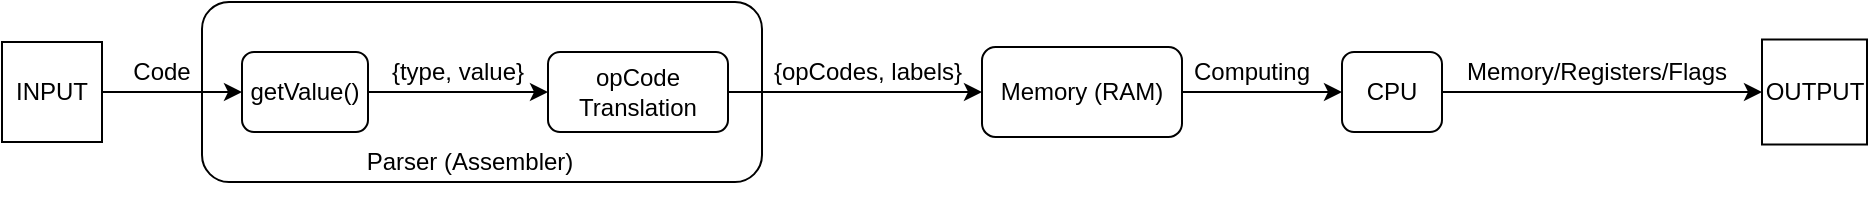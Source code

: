 <mxfile version="14.7.3" type="device"><diagram id="C5RBs43oDa-KdzZeNtuy" name="Page-1"><mxGraphModel dx="1382" dy="772" grid="1" gridSize="10" guides="1" tooltips="1" connect="1" arrows="1" fold="1" page="1" pageScale="1" pageWidth="827" pageHeight="1169" math="0" shadow="0"><root><mxCell id="WIyWlLk6GJQsqaUBKTNV-0"/><mxCell id="WIyWlLk6GJQsqaUBKTNV-1" parent="WIyWlLk6GJQsqaUBKTNV-0"/><mxCell id="6n_cNu4UCHq44AO4SVoI-12" value="" style="rounded=1;whiteSpace=wrap;html=1;" vertex="1" parent="WIyWlLk6GJQsqaUBKTNV-1"><mxGeometry x="120" y="350" width="280" height="90" as="geometry"/></mxCell><mxCell id="6n_cNu4UCHq44AO4SVoI-20" style="edgeStyle=orthogonalEdgeStyle;rounded=0;orthogonalLoop=1;jettySize=auto;html=1;entryX=0;entryY=0.5;entryDx=0;entryDy=0;" edge="1" parent="WIyWlLk6GJQsqaUBKTNV-1" source="6n_cNu4UCHq44AO4SVoI-1" target="6n_cNu4UCHq44AO4SVoI-13"><mxGeometry relative="1" as="geometry"/></mxCell><mxCell id="6n_cNu4UCHq44AO4SVoI-1" value="INPUT" style="whiteSpace=wrap;html=1;aspect=fixed;" vertex="1" parent="WIyWlLk6GJQsqaUBKTNV-1"><mxGeometry x="20" y="370" width="50" height="50" as="geometry"/></mxCell><mxCell id="6n_cNu4UCHq44AO4SVoI-3" value="Code" style="text;html=1;strokeColor=none;fillColor=none;align=center;verticalAlign=middle;whiteSpace=wrap;rounded=0;" vertex="1" parent="WIyWlLk6GJQsqaUBKTNV-1"><mxGeometry x="80" y="375" width="40" height="20" as="geometry"/></mxCell><mxCell id="6n_cNu4UCHq44AO4SVoI-24" style="edgeStyle=orthogonalEdgeStyle;rounded=0;orthogonalLoop=1;jettySize=auto;html=1;exitX=1;exitY=0.5;exitDx=0;exitDy=0;entryX=0;entryY=0.5;entryDx=0;entryDy=0;" edge="1" parent="WIyWlLk6GJQsqaUBKTNV-1" source="6n_cNu4UCHq44AO4SVoI-5" target="6n_cNu4UCHq44AO4SVoI-9"><mxGeometry relative="1" as="geometry"/></mxCell><mxCell id="6n_cNu4UCHq44AO4SVoI-5" value="Memory (RAM)" style="rounded=1;whiteSpace=wrap;html=1;fontSize=12;glass=0;strokeWidth=1;shadow=0;" vertex="1" parent="WIyWlLk6GJQsqaUBKTNV-1"><mxGeometry x="510" y="372.5" width="100" height="45" as="geometry"/></mxCell><mxCell id="6n_cNu4UCHq44AO4SVoI-8" value="{opCodes, labels}" style="text;html=1;strokeColor=none;fillColor=none;align=center;verticalAlign=middle;whiteSpace=wrap;rounded=0;" vertex="1" parent="WIyWlLk6GJQsqaUBKTNV-1"><mxGeometry x="400" y="375" width="106" height="20" as="geometry"/></mxCell><mxCell id="6n_cNu4UCHq44AO4SVoI-27" style="edgeStyle=orthogonalEdgeStyle;rounded=0;orthogonalLoop=1;jettySize=auto;html=1;exitX=1;exitY=0.5;exitDx=0;exitDy=0;entryX=0;entryY=0.5;entryDx=0;entryDy=0;" edge="1" parent="WIyWlLk6GJQsqaUBKTNV-1" source="6n_cNu4UCHq44AO4SVoI-9" target="6n_cNu4UCHq44AO4SVoI-11"><mxGeometry relative="1" as="geometry"/></mxCell><mxCell id="6n_cNu4UCHq44AO4SVoI-9" value="CPU" style="rounded=1;whiteSpace=wrap;html=1;fontSize=12;glass=0;strokeWidth=1;shadow=0;" vertex="1" parent="WIyWlLk6GJQsqaUBKTNV-1"><mxGeometry x="690" y="375" width="50" height="40" as="geometry"/></mxCell><mxCell id="6n_cNu4UCHq44AO4SVoI-11" value="OUTPUT" style="whiteSpace=wrap;html=1;aspect=fixed;" vertex="1" parent="WIyWlLk6GJQsqaUBKTNV-1"><mxGeometry x="900" y="368.75" width="52.5" height="52.5" as="geometry"/></mxCell><mxCell id="6n_cNu4UCHq44AO4SVoI-15" style="edgeStyle=orthogonalEdgeStyle;rounded=0;orthogonalLoop=1;jettySize=auto;html=1;exitX=1;exitY=0.5;exitDx=0;exitDy=0;" edge="1" parent="WIyWlLk6GJQsqaUBKTNV-1" source="6n_cNu4UCHq44AO4SVoI-13" target="6n_cNu4UCHq44AO4SVoI-14"><mxGeometry relative="1" as="geometry"/></mxCell><mxCell id="6n_cNu4UCHq44AO4SVoI-13" value="getValue()" style="rounded=1;whiteSpace=wrap;html=1;" vertex="1" parent="WIyWlLk6GJQsqaUBKTNV-1"><mxGeometry x="140" y="375" width="63" height="40" as="geometry"/></mxCell><mxCell id="6n_cNu4UCHq44AO4SVoI-23" style="edgeStyle=orthogonalEdgeStyle;rounded=0;orthogonalLoop=1;jettySize=auto;html=1;exitX=1;exitY=0.5;exitDx=0;exitDy=0;entryX=0;entryY=0.5;entryDx=0;entryDy=0;" edge="1" parent="WIyWlLk6GJQsqaUBKTNV-1" source="6n_cNu4UCHq44AO4SVoI-14" target="6n_cNu4UCHq44AO4SVoI-5"><mxGeometry relative="1" as="geometry"/></mxCell><mxCell id="6n_cNu4UCHq44AO4SVoI-14" value="opCode Translation" style="rounded=1;whiteSpace=wrap;html=1;" vertex="1" parent="WIyWlLk6GJQsqaUBKTNV-1"><mxGeometry x="293" y="375" width="90" height="40" as="geometry"/></mxCell><mxCell id="6n_cNu4UCHq44AO4SVoI-16" value="{type, value}" style="text;html=1;strokeColor=none;fillColor=none;align=center;verticalAlign=middle;whiteSpace=wrap;rounded=0;" vertex="1" parent="WIyWlLk6GJQsqaUBKTNV-1"><mxGeometry x="203" y="375" width="90" height="20" as="geometry"/></mxCell><mxCell id="6n_cNu4UCHq44AO4SVoI-18" value="Parser (Assembler)" style="text;html=1;strokeColor=none;fillColor=none;align=center;verticalAlign=middle;whiteSpace=wrap;rounded=0;" vertex="1" parent="WIyWlLk6GJQsqaUBKTNV-1"><mxGeometry x="194" y="420" width="120" height="20" as="geometry"/></mxCell><mxCell id="6n_cNu4UCHq44AO4SVoI-19" style="edgeStyle=orthogonalEdgeStyle;rounded=0;orthogonalLoop=1;jettySize=auto;html=1;exitX=0.5;exitY=1;exitDx=0;exitDy=0;" edge="1" parent="WIyWlLk6GJQsqaUBKTNV-1" source="6n_cNu4UCHq44AO4SVoI-12" target="6n_cNu4UCHq44AO4SVoI-12"><mxGeometry relative="1" as="geometry"/></mxCell><mxCell id="6n_cNu4UCHq44AO4SVoI-25" value="Computing" style="text;html=1;strokeColor=none;fillColor=none;align=center;verticalAlign=middle;whiteSpace=wrap;rounded=0;" vertex="1" parent="WIyWlLk6GJQsqaUBKTNV-1"><mxGeometry x="610" y="375" width="70" height="20" as="geometry"/></mxCell><mxCell id="6n_cNu4UCHq44AO4SVoI-29" value="Memory/Registers/Flags" style="text;html=1;strokeColor=none;fillColor=none;align=center;verticalAlign=middle;whiteSpace=wrap;rounded=0;" vertex="1" parent="WIyWlLk6GJQsqaUBKTNV-1"><mxGeometry x="750" y="375" width="135" height="20" as="geometry"/></mxCell></root></mxGraphModel></diagram></mxfile>